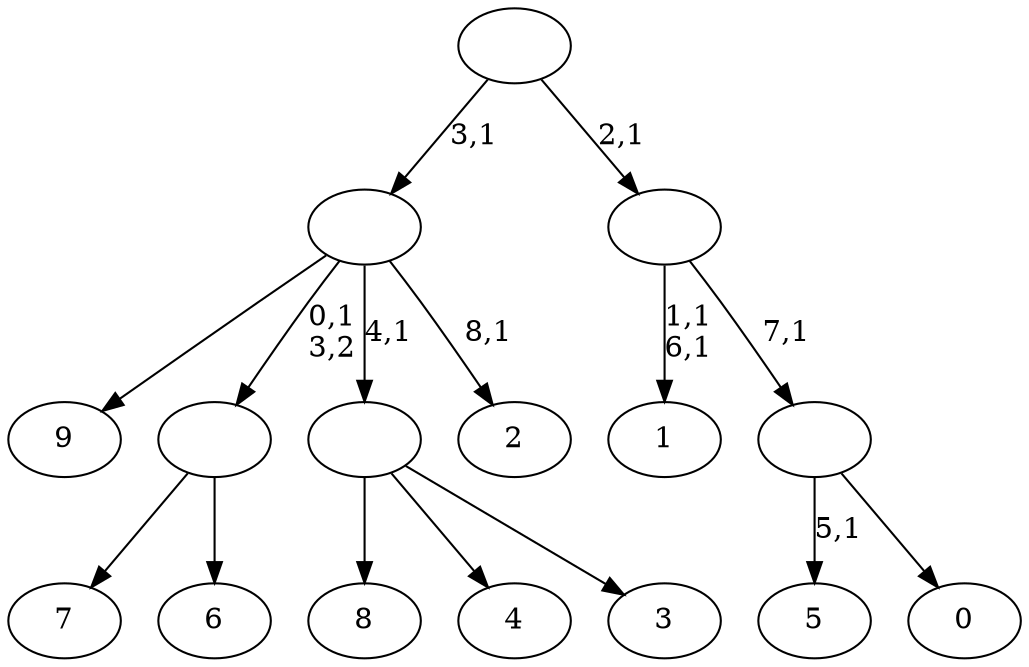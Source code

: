 digraph T {
	19 [label="9"]
	18 [label="8"]
	17 [label="7"]
	16 [label="6"]
	15 [label=""]
	14 [label="5"]
	12 [label="4"]
	11 [label="3"]
	10 [label=""]
	9 [label="2"]
	7 [label=""]
	6 [label="1"]
	3 [label="0"]
	2 [label=""]
	1 [label=""]
	0 [label=""]
	15 -> 17 [label=""]
	15 -> 16 [label=""]
	10 -> 18 [label=""]
	10 -> 12 [label=""]
	10 -> 11 [label=""]
	7 -> 9 [label="8,1"]
	7 -> 19 [label=""]
	7 -> 15 [label="0,1\n3,2"]
	7 -> 10 [label="4,1"]
	2 -> 14 [label="5,1"]
	2 -> 3 [label=""]
	1 -> 6 [label="1,1\n6,1"]
	1 -> 2 [label="7,1"]
	0 -> 7 [label="3,1"]
	0 -> 1 [label="2,1"]
}
